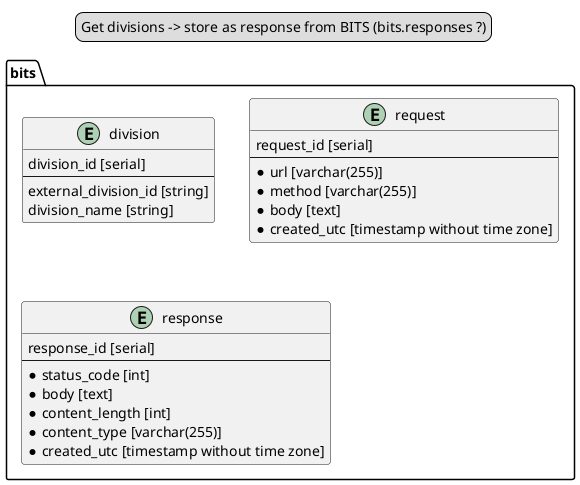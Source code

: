 @startuml Database

legend top
Get divisions -> store as response from BITS (bits.responses ?)
end legend

package bits {
    entity division {
        division_id [serial]
        --
        external_division_id [string]
        division_name [string]
    }

    entity request {
        request_id [serial]
        --
        * url [varchar(255)]
        * method [varchar(255)]
        * body [text]
        * created_utc [timestamp without time zone]
    }

    entity response {
        response_id [serial]
        --
        * status_code [int]
        * body [text]
        * content_length [int]
        * content_type [varchar(255)]
        * created_utc [timestamp without time zone]
    }
}

@enduml
